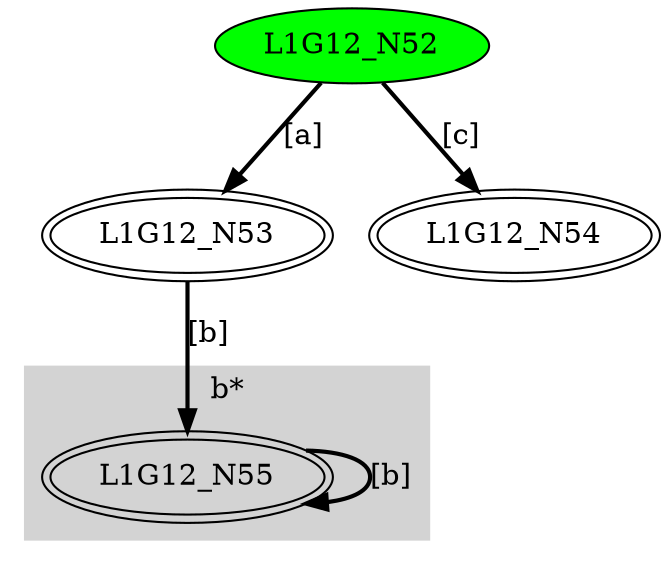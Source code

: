 digraph G12{
	subgraph cluster0 {
		node [style=filled];
		style=filled;
		color=lightgrey;
		label ="b*";
		L1G12_N55;
	}"L1G12_N52" [style=filled,fillcolor=green];
"L1G12_N53" [peripheries=2];
"L1G12_N54" [peripheries=2];
"L1G12_N55" [peripheries=2];
"L1G12_N52"->"L1G12_N53" [style = bold, label = "[a]"];
"L1G12_N52"->"L1G12_N54" [style = bold, label = "[c]"];
"L1G12_N53"->"L1G12_N55" [style = bold, label = "[b]"];
"L1G12_N55"->"L1G12_N55" [style = bold, label = "[b]"];
}

